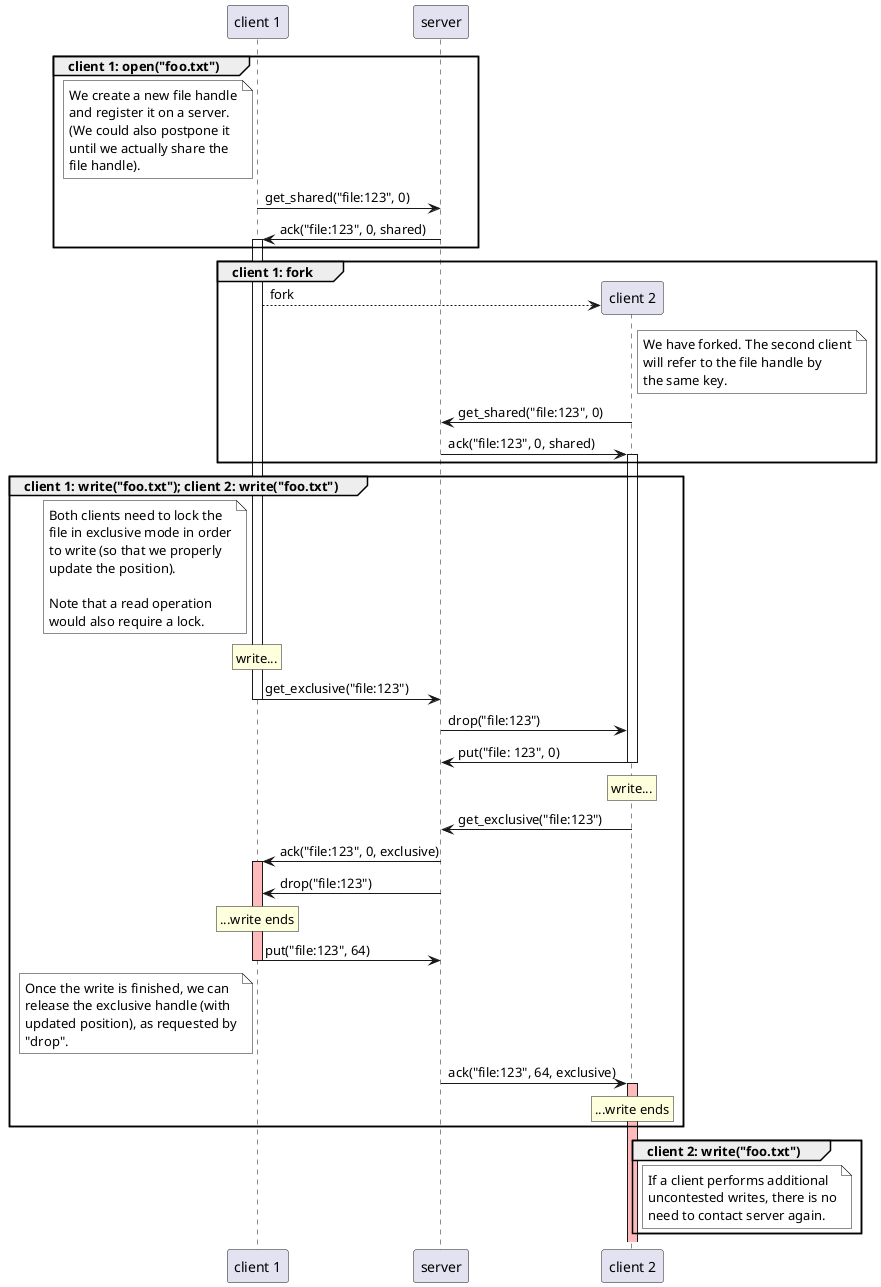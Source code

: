 @startuml
participant c1 as "client 1"
participant s as "server"
participant c2 as "client 2"

group client 1: open("foo.txt")

  note left of c1 #white
    We create a new file handle
    and register it on a server.
    (We could also postpone it
    until we actually share the
    file handle).
  end note

  c1 -> s: get_shared("file:123", 0)
  s -> c1: ack("file:123", 0, shared)
  activate c1
end

group client 1: fork

  c1 --> c2 ** : fork

  note right of c2 #white
    We have forked. The second client
    will refer to the file handle by
    the same key.
  end note

  c2 -> s: get_shared("file:123", 0)
  s -> c2: ack("file:123", 0, shared)
  activate c2
end

group client 1: write("foo.txt"); client 2: write("foo.txt")

  note left of c1 #white
    Both clients need to lock the
    file in exclusive mode in order
    to write (so that we properly
    update the position).

    Note that a read operation
    would also require a lock.
  end note

  rnote over c1: write...

  c1 -> s: get_exclusive("file:123")
  deactivate c1
  s -> c2: drop("file:123")
  c2 -> s: put("file: 123", 0)
  deactivate c2

  rnote over c2: write...

  c2 -> s: get_exclusive("file:123")

  s -> c1: ack("file:123", 0, exclusive)
  activate c1 #ffbbbb

  s -> c1: drop("file:123")

  rnote over c1: ...write ends

  c1 -> s: put("file:123", 64)
  deactivate c1

  note left of c1 #white
    Once the write is finished, we can
    release the exclusive handle (with
    updated position), as requested by
    "drop".
  end note
  s -> c2: ack("file:123", 64, exclusive)
  activate c2 #ffbbbb

  rnote over c2: ...write ends
end

group client 2: write("foo.txt")
  note right of c2 #white
    If a client performs additional
    uncontested writes, there is no
    need to contact server again.
  end note
end
@enduml
